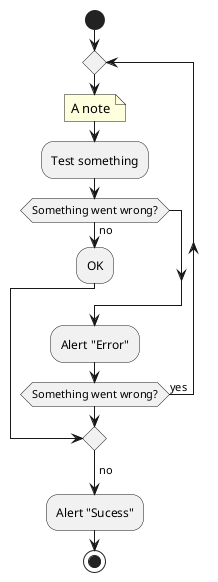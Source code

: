 {
  "sha1": "6603ccr99ooplb6crj5ed8lzhjp1ysc",
  "insertion": {
    "when": "2024-05-30T20:48:20.882Z",
    "user": "plantuml@gmail.com"
  }
}
@startuml
start
repeat
  note left : A note
  :Test something;
    if (Something went wrong?) then (no)
      :OK;
      break
    endif
    :Alert "Error";
repeat while (Something went wrong?) is (yes)
->no;
:Alert "Sucess";
stop
@enduml
